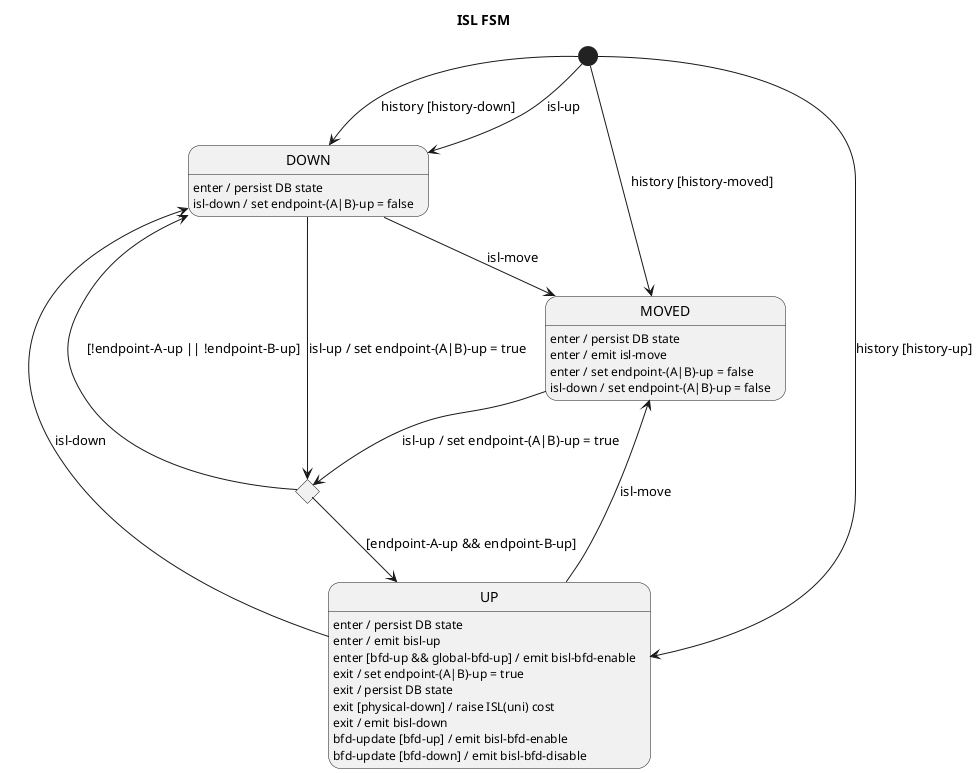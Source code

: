 Internal data:
* endpoint-A
* endpoint-B
* endpoint-A-up
* endpoint-B-up

Input signals:
* isl-up
* isl-down
* isl-move

Output signals:
* bisl-up (notify BFD-port, notify reroute)
* bisl-down (notify reroute)
* bisl-bfd-enable
* bisl-bfd-disable
* isl-move

@startuml
title ISL FSM

[*] --> DOWN : history [history-down]
[*] --> DOWN : isl-up
[*] --> UP : history [history-up]
[*] --> MOVED : history [history-moved]

state upAttempt <<choice>>

DOWN --> upAttempt : isl-up / set endpoint-(A|B)-up = true
DOWN --> MOVED : isl-move
DOWN : enter / persist DB state
DOWN : isl-down / set endpoint-(A|B)-up = false

upAttempt --> UP : [endpoint-A-up && endpoint-B-up]
upAttempt --> DOWN : [!endpoint-A-up || !endpoint-B-up]

UP --> DOWN : isl-down
UP --> MOVED : isl-move
UP : enter / persist DB state
UP : enter / emit bisl-up
UP : enter [bfd-up && global-bfd-up] / emit bisl-bfd-enable
UP : exit / set endpoint-(A|B)-up = true
UP : exit / persist DB state
UP : exit [physical-down] / raise ISL(uni) cost
UP : exit / emit bisl-down
UP : bfd-update [bfd-up] / emit bisl-bfd-enable
UP : bfd-update [bfd-down] / emit bisl-bfd-disable

MOVED --> upAttempt : isl-up / set endpoint-(A|B)-up = true
MOVED : enter / persist DB state
MOVED : enter / emit isl-move
MOVED : enter / set endpoint-(A|B)-up = false
MOVED : isl-down / set endpoint-(A|B)-up = false

@enduml
